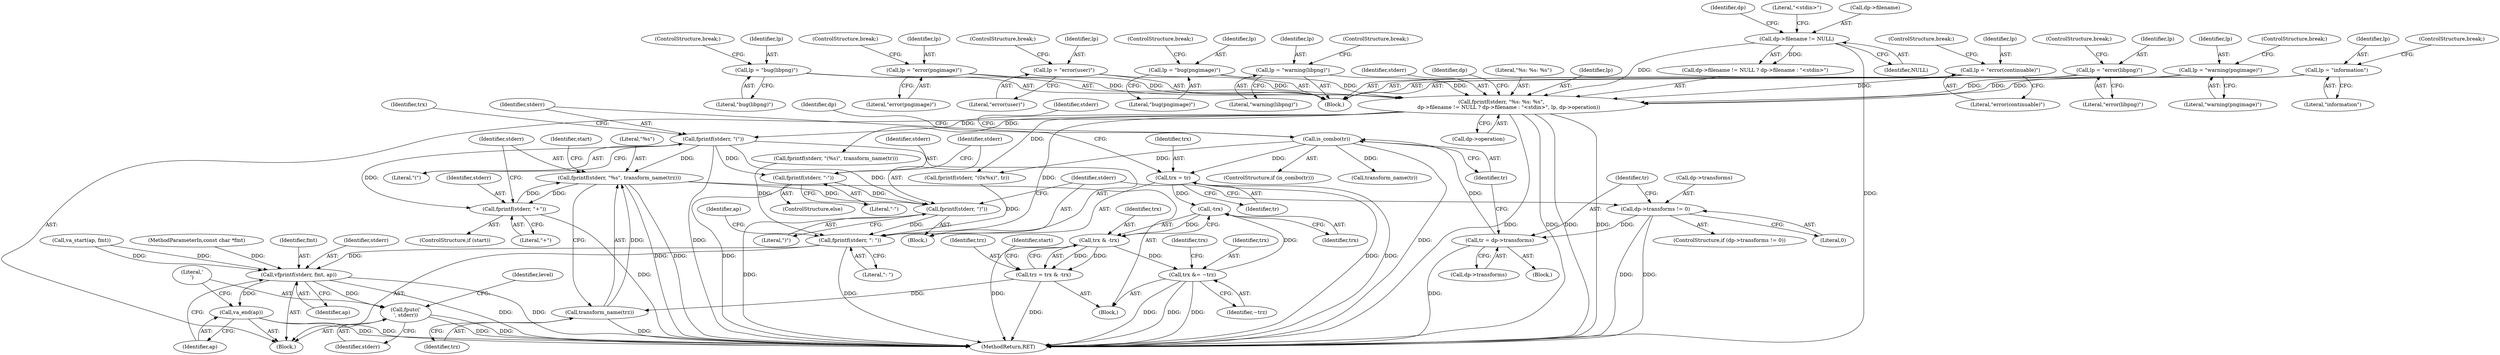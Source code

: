 digraph "0_Android_9d4853418ab2f754c2b63e091c29c5529b8b86ca_22@API" {
"1000267" [label="(Call,fprintf(stderr, \")\"))"];
"1000252" [label="(Call,fprintf(stderr, \"%s\", transform_name(trz)))"];
"1000227" [label="(Call,fprintf(stderr, \"(\"))"];
"1000182" [label="(Call,fprintf(stderr, \"%s: %s: %s\",\n         dp->filename != NULL ? dp->filename : \"<stdin>\", lp, dp->operation))"];
"1000186" [label="(Call,dp->filename != NULL)"];
"1000158" [label="(Call,lp = \"bug(libpng)\")"];
"1000163" [label="(Call,lp = \"error(pngimage)\")"];
"1000168" [label="(Call,lp = \"error(user)\")"];
"1000178" [label="(Call,lp = \"bug(pngimage)\")"];
"1000138" [label="(Call,lp = \"warning(libpng)\")"];
"1000148" [label="(Call,lp = \"error(continuable)\")"];
"1000153" [label="(Call,lp = \"error(libpng)\")"];
"1000143" [label="(Call,lp = \"warning(pngimage)\")"];
"1000133" [label="(Call,lp = \"information\")"];
"1000249" [label="(Call,fprintf(stderr, \"+\"))"];
"1000255" [label="(Call,transform_name(trz))"];
"1000241" [label="(Call,trz = trx & -trx)"];
"1000243" [label="(Call,trx & -trx)"];
"1000245" [label="(Call,-trx)"];
"1000224" [label="(Call,trx = tr)"];
"1000213" [label="(Call,is_combo(tr))"];
"1000207" [label="(Call,tr = dp->transforms)"];
"1000200" [label="(Call,dp->transforms != 0)"];
"1000260" [label="(Call,trx &= ~trz)"];
"1000264" [label="(Call,fprintf(stderr, \"-\"))"];
"1000281" [label="(Call,fprintf(stderr, \": \"))"];
"1000287" [label="(Call,vfprintf(stderr, fmt, ap))"];
"1000291" [label="(Call,va_end(ap))"];
"1000293" [label="(Call,fputc('\n', stderr))"];
"1000281" [label="(Call,fprintf(stderr, \": \"))"];
"1000222" [label="(Block,)"];
"1000192" [label="(Identifier,dp)"];
"1000183" [label="(Identifier,stderr)"];
"1000266" [label="(Literal,\"-\")"];
"1000262" [label="(Identifier,~trz)"];
"1000205" [label="(Block,)"];
"1000219" [label="(Identifier,dp)"];
"1000199" [label="(ControlStructure,if (dp->transforms != 0))"];
"1000291" [label="(Call,va_end(ap))"];
"1000194" [label="(Literal,\"<stdin>\")"];
"1000186" [label="(Call,dp->filename != NULL)"];
"1000285" [label="(Identifier,ap)"];
"1000231" [label="(Identifier,trx)"];
"1000208" [label="(Identifier,tr)"];
"1000133" [label="(Call,lp = \"information\")"];
"1000134" [label="(Identifier,lp)"];
"1000202" [label="(Identifier,dp)"];
"1000166" [label="(ControlStructure,break;)"];
"1000140" [label="(Literal,\"warning(libpng)\")"];
"1000227" [label="(Call,fprintf(stderr, \"(\"))"];
"1000287" [label="(Call,vfprintf(stderr, fmt, ap))"];
"1000271" [label="(Call,fprintf(stderr, \"(0x%x)\", tr))"];
"1000290" [label="(Identifier,ap)"];
"1000256" [label="(Identifier,trz)"];
"1000143" [label="(Call,lp = \"warning(pngimage)\")"];
"1000250" [label="(Identifier,stderr)"];
"1000293" [label="(Call,fputc('\n', stderr))"];
"1000131" [label="(Block,)"];
"1000258" [label="(Identifier,start)"];
"1000180" [label="(Literal,\"bug(pngimage)\")"];
"1000292" [label="(Identifier,ap)"];
"1000282" [label="(Identifier,stderr)"];
"1000269" [label="(Literal,\")\")"];
"1000239" [label="(Block,)"];
"1000241" [label="(Call,trz = trx & -trx)"];
"1000263" [label="(ControlStructure,else)"];
"1000151" [label="(ControlStructure,break;)"];
"1000255" [label="(Call,transform_name(trz))"];
"1000200" [label="(Call,dp->transforms != 0)"];
"1000246" [label="(Identifier,trx)"];
"1000316" [label="(MethodReturn,RET)"];
"1000289" [label="(Identifier,fmt)"];
"1000181" [label="(ControlStructure,break;)"];
"1000185" [label="(Call,dp->filename != NULL ? dp->filename : \"<stdin>\")"];
"1000249" [label="(Call,fprintf(stderr, \"+\"))"];
"1000276" [label="(Call,fprintf(stderr, \"(%s)\", transform_name(tr)))"];
"1000135" [label="(Literal,\"information\")"];
"1000204" [label="(Literal,0)"];
"1000294" [label="(Literal,'\n')"];
"1000165" [label="(Literal,\"error(pngimage)\")"];
"1000164" [label="(Identifier,lp)"];
"1000267" [label="(Call,fprintf(stderr, \")\"))"];
"1000171" [label="(ControlStructure,break;)"];
"1000163" [label="(Call,lp = \"error(pngimage)\")"];
"1000243" [label="(Call,trx & -trx)"];
"1000288" [label="(Identifier,stderr)"];
"1000284" [label="(Call,va_start(ap, fmt))"];
"1000242" [label="(Identifier,trz)"];
"1000149" [label="(Identifier,lp)"];
"1000244" [label="(Identifier,trx)"];
"1000168" [label="(Call,lp = \"error(user)\")"];
"1000238" [label="(Identifier,trx)"];
"1000190" [label="(Identifier,NULL)"];
"1000254" [label="(Literal,\"%s\")"];
"1000170" [label="(Literal,\"error(user)\")"];
"1000248" [label="(Identifier,start)"];
"1000158" [label="(Call,lp = \"bug(libpng)\")"];
"1000144" [label="(Identifier,lp)"];
"1000178" [label="(Call,lp = \"bug(pngimage)\")"];
"1000138" [label="(Call,lp = \"warning(libpng)\")"];
"1000261" [label="(Identifier,trx)"];
"1000295" [label="(Identifier,stderr)"];
"1000169" [label="(Identifier,lp)"];
"1000251" [label="(Literal,\"+\")"];
"1000226" [label="(Identifier,tr)"];
"1000299" [label="(Identifier,level)"];
"1000283" [label="(Literal,\": \")"];
"1000264" [label="(Call,fprintf(stderr, \"-\"))"];
"1000161" [label="(ControlStructure,break;)"];
"1000139" [label="(Identifier,lp)"];
"1000150" [label="(Literal,\"error(continuable)\")"];
"1000253" [label="(Identifier,stderr)"];
"1000201" [label="(Call,dp->transforms)"];
"1000268" [label="(Identifier,stderr)"];
"1000145" [label="(Literal,\"warning(pngimage)\")"];
"1000265" [label="(Identifier,stderr)"];
"1000245" [label="(Call,-trx)"];
"1000153" [label="(Call,lp = \"error(libpng)\")"];
"1000209" [label="(Call,dp->transforms)"];
"1000136" [label="(ControlStructure,break;)"];
"1000107" [label="(MethodParameterIn,const char *fmt)"];
"1000155" [label="(Literal,\"error(libpng)\")"];
"1000252" [label="(Call,fprintf(stderr, \"%s\", transform_name(trz)))"];
"1000187" [label="(Call,dp->filename)"];
"1000148" [label="(Call,lp = \"error(continuable)\")"];
"1000212" [label="(ControlStructure,if (is_combo(tr)))"];
"1000126" [label="(Block,)"];
"1000159" [label="(Identifier,lp)"];
"1000184" [label="(Literal,\"%s: %s: %s\")"];
"1000207" [label="(Call,tr = dp->transforms)"];
"1000214" [label="(Identifier,tr)"];
"1000229" [label="(Literal,\"(\")"];
"1000228" [label="(Identifier,stderr)"];
"1000196" [label="(Call,dp->operation)"];
"1000225" [label="(Identifier,trx)"];
"1000195" [label="(Identifier,lp)"];
"1000141" [label="(ControlStructure,break;)"];
"1000247" [label="(ControlStructure,if (start))"];
"1000182" [label="(Call,fprintf(stderr, \"%s: %s: %s\",\n         dp->filename != NULL ? dp->filename : \"<stdin>\", lp, dp->operation))"];
"1000156" [label="(ControlStructure,break;)"];
"1000224" [label="(Call,trx = tr)"];
"1000279" [label="(Call,transform_name(tr))"];
"1000179" [label="(Identifier,lp)"];
"1000160" [label="(Literal,\"bug(libpng)\")"];
"1000146" [label="(ControlStructure,break;)"];
"1000260" [label="(Call,trx &= ~trz)"];
"1000213" [label="(Call,is_combo(tr))"];
"1000154" [label="(Identifier,lp)"];
"1000277" [label="(Identifier,stderr)"];
"1000267" -> "1000222"  [label="AST: "];
"1000267" -> "1000269"  [label="CFG: "];
"1000268" -> "1000267"  [label="AST: "];
"1000269" -> "1000267"  [label="AST: "];
"1000282" -> "1000267"  [label="CFG: "];
"1000267" -> "1000316"  [label="DDG: "];
"1000252" -> "1000267"  [label="DDG: "];
"1000227" -> "1000267"  [label="DDG: "];
"1000264" -> "1000267"  [label="DDG: "];
"1000267" -> "1000281"  [label="DDG: "];
"1000252" -> "1000239"  [label="AST: "];
"1000252" -> "1000255"  [label="CFG: "];
"1000253" -> "1000252"  [label="AST: "];
"1000254" -> "1000252"  [label="AST: "];
"1000255" -> "1000252"  [label="AST: "];
"1000258" -> "1000252"  [label="CFG: "];
"1000252" -> "1000316"  [label="DDG: "];
"1000252" -> "1000316"  [label="DDG: "];
"1000252" -> "1000249"  [label="DDG: "];
"1000227" -> "1000252"  [label="DDG: "];
"1000249" -> "1000252"  [label="DDG: "];
"1000255" -> "1000252"  [label="DDG: "];
"1000227" -> "1000222"  [label="AST: "];
"1000227" -> "1000229"  [label="CFG: "];
"1000228" -> "1000227"  [label="AST: "];
"1000229" -> "1000227"  [label="AST: "];
"1000231" -> "1000227"  [label="CFG: "];
"1000227" -> "1000316"  [label="DDG: "];
"1000182" -> "1000227"  [label="DDG: "];
"1000227" -> "1000249"  [label="DDG: "];
"1000227" -> "1000264"  [label="DDG: "];
"1000182" -> "1000126"  [label="AST: "];
"1000182" -> "1000196"  [label="CFG: "];
"1000183" -> "1000182"  [label="AST: "];
"1000184" -> "1000182"  [label="AST: "];
"1000185" -> "1000182"  [label="AST: "];
"1000195" -> "1000182"  [label="AST: "];
"1000196" -> "1000182"  [label="AST: "];
"1000202" -> "1000182"  [label="CFG: "];
"1000182" -> "1000316"  [label="DDG: "];
"1000182" -> "1000316"  [label="DDG: "];
"1000182" -> "1000316"  [label="DDG: "];
"1000182" -> "1000316"  [label="DDG: "];
"1000186" -> "1000182"  [label="DDG: "];
"1000158" -> "1000182"  [label="DDG: "];
"1000163" -> "1000182"  [label="DDG: "];
"1000168" -> "1000182"  [label="DDG: "];
"1000178" -> "1000182"  [label="DDG: "];
"1000138" -> "1000182"  [label="DDG: "];
"1000148" -> "1000182"  [label="DDG: "];
"1000153" -> "1000182"  [label="DDG: "];
"1000143" -> "1000182"  [label="DDG: "];
"1000133" -> "1000182"  [label="DDG: "];
"1000182" -> "1000271"  [label="DDG: "];
"1000182" -> "1000276"  [label="DDG: "];
"1000182" -> "1000281"  [label="DDG: "];
"1000186" -> "1000185"  [label="AST: "];
"1000186" -> "1000190"  [label="CFG: "];
"1000187" -> "1000186"  [label="AST: "];
"1000190" -> "1000186"  [label="AST: "];
"1000192" -> "1000186"  [label="CFG: "];
"1000194" -> "1000186"  [label="CFG: "];
"1000186" -> "1000316"  [label="DDG: "];
"1000186" -> "1000185"  [label="DDG: "];
"1000158" -> "1000131"  [label="AST: "];
"1000158" -> "1000160"  [label="CFG: "];
"1000159" -> "1000158"  [label="AST: "];
"1000160" -> "1000158"  [label="AST: "];
"1000161" -> "1000158"  [label="CFG: "];
"1000163" -> "1000131"  [label="AST: "];
"1000163" -> "1000165"  [label="CFG: "];
"1000164" -> "1000163"  [label="AST: "];
"1000165" -> "1000163"  [label="AST: "];
"1000166" -> "1000163"  [label="CFG: "];
"1000168" -> "1000131"  [label="AST: "];
"1000168" -> "1000170"  [label="CFG: "];
"1000169" -> "1000168"  [label="AST: "];
"1000170" -> "1000168"  [label="AST: "];
"1000171" -> "1000168"  [label="CFG: "];
"1000178" -> "1000131"  [label="AST: "];
"1000178" -> "1000180"  [label="CFG: "];
"1000179" -> "1000178"  [label="AST: "];
"1000180" -> "1000178"  [label="AST: "];
"1000181" -> "1000178"  [label="CFG: "];
"1000138" -> "1000131"  [label="AST: "];
"1000138" -> "1000140"  [label="CFG: "];
"1000139" -> "1000138"  [label="AST: "];
"1000140" -> "1000138"  [label="AST: "];
"1000141" -> "1000138"  [label="CFG: "];
"1000148" -> "1000131"  [label="AST: "];
"1000148" -> "1000150"  [label="CFG: "];
"1000149" -> "1000148"  [label="AST: "];
"1000150" -> "1000148"  [label="AST: "];
"1000151" -> "1000148"  [label="CFG: "];
"1000153" -> "1000131"  [label="AST: "];
"1000153" -> "1000155"  [label="CFG: "];
"1000154" -> "1000153"  [label="AST: "];
"1000155" -> "1000153"  [label="AST: "];
"1000156" -> "1000153"  [label="CFG: "];
"1000143" -> "1000131"  [label="AST: "];
"1000143" -> "1000145"  [label="CFG: "];
"1000144" -> "1000143"  [label="AST: "];
"1000145" -> "1000143"  [label="AST: "];
"1000146" -> "1000143"  [label="CFG: "];
"1000133" -> "1000131"  [label="AST: "];
"1000133" -> "1000135"  [label="CFG: "];
"1000134" -> "1000133"  [label="AST: "];
"1000135" -> "1000133"  [label="AST: "];
"1000136" -> "1000133"  [label="CFG: "];
"1000249" -> "1000247"  [label="AST: "];
"1000249" -> "1000251"  [label="CFG: "];
"1000250" -> "1000249"  [label="AST: "];
"1000251" -> "1000249"  [label="AST: "];
"1000253" -> "1000249"  [label="CFG: "];
"1000249" -> "1000316"  [label="DDG: "];
"1000255" -> "1000256"  [label="CFG: "];
"1000256" -> "1000255"  [label="AST: "];
"1000255" -> "1000316"  [label="DDG: "];
"1000241" -> "1000255"  [label="DDG: "];
"1000241" -> "1000239"  [label="AST: "];
"1000241" -> "1000243"  [label="CFG: "];
"1000242" -> "1000241"  [label="AST: "];
"1000243" -> "1000241"  [label="AST: "];
"1000248" -> "1000241"  [label="CFG: "];
"1000241" -> "1000316"  [label="DDG: "];
"1000243" -> "1000241"  [label="DDG: "];
"1000243" -> "1000241"  [label="DDG: "];
"1000243" -> "1000245"  [label="CFG: "];
"1000244" -> "1000243"  [label="AST: "];
"1000245" -> "1000243"  [label="AST: "];
"1000243" -> "1000316"  [label="DDG: "];
"1000245" -> "1000243"  [label="DDG: "];
"1000243" -> "1000260"  [label="DDG: "];
"1000245" -> "1000246"  [label="CFG: "];
"1000246" -> "1000245"  [label="AST: "];
"1000224" -> "1000245"  [label="DDG: "];
"1000260" -> "1000245"  [label="DDG: "];
"1000224" -> "1000222"  [label="AST: "];
"1000224" -> "1000226"  [label="CFG: "];
"1000225" -> "1000224"  [label="AST: "];
"1000226" -> "1000224"  [label="AST: "];
"1000228" -> "1000224"  [label="CFG: "];
"1000224" -> "1000316"  [label="DDG: "];
"1000224" -> "1000316"  [label="DDG: "];
"1000213" -> "1000224"  [label="DDG: "];
"1000213" -> "1000212"  [label="AST: "];
"1000213" -> "1000214"  [label="CFG: "];
"1000214" -> "1000213"  [label="AST: "];
"1000219" -> "1000213"  [label="CFG: "];
"1000277" -> "1000213"  [label="CFG: "];
"1000213" -> "1000316"  [label="DDG: "];
"1000207" -> "1000213"  [label="DDG: "];
"1000213" -> "1000271"  [label="DDG: "];
"1000213" -> "1000279"  [label="DDG: "];
"1000207" -> "1000205"  [label="AST: "];
"1000207" -> "1000209"  [label="CFG: "];
"1000208" -> "1000207"  [label="AST: "];
"1000209" -> "1000207"  [label="AST: "];
"1000214" -> "1000207"  [label="CFG: "];
"1000207" -> "1000316"  [label="DDG: "];
"1000200" -> "1000207"  [label="DDG: "];
"1000200" -> "1000199"  [label="AST: "];
"1000200" -> "1000204"  [label="CFG: "];
"1000201" -> "1000200"  [label="AST: "];
"1000204" -> "1000200"  [label="AST: "];
"1000208" -> "1000200"  [label="CFG: "];
"1000282" -> "1000200"  [label="CFG: "];
"1000200" -> "1000316"  [label="DDG: "];
"1000200" -> "1000316"  [label="DDG: "];
"1000260" -> "1000239"  [label="AST: "];
"1000260" -> "1000262"  [label="CFG: "];
"1000261" -> "1000260"  [label="AST: "];
"1000262" -> "1000260"  [label="AST: "];
"1000238" -> "1000260"  [label="CFG: "];
"1000260" -> "1000316"  [label="DDG: "];
"1000260" -> "1000316"  [label="DDG: "];
"1000260" -> "1000316"  [label="DDG: "];
"1000264" -> "1000263"  [label="AST: "];
"1000264" -> "1000266"  [label="CFG: "];
"1000265" -> "1000264"  [label="AST: "];
"1000266" -> "1000264"  [label="AST: "];
"1000268" -> "1000264"  [label="CFG: "];
"1000264" -> "1000316"  [label="DDG: "];
"1000281" -> "1000126"  [label="AST: "];
"1000281" -> "1000283"  [label="CFG: "];
"1000282" -> "1000281"  [label="AST: "];
"1000283" -> "1000281"  [label="AST: "];
"1000285" -> "1000281"  [label="CFG: "];
"1000281" -> "1000316"  [label="DDG: "];
"1000276" -> "1000281"  [label="DDG: "];
"1000271" -> "1000281"  [label="DDG: "];
"1000281" -> "1000287"  [label="DDG: "];
"1000287" -> "1000126"  [label="AST: "];
"1000287" -> "1000290"  [label="CFG: "];
"1000288" -> "1000287"  [label="AST: "];
"1000289" -> "1000287"  [label="AST: "];
"1000290" -> "1000287"  [label="AST: "];
"1000292" -> "1000287"  [label="CFG: "];
"1000287" -> "1000316"  [label="DDG: "];
"1000287" -> "1000316"  [label="DDG: "];
"1000284" -> "1000287"  [label="DDG: "];
"1000284" -> "1000287"  [label="DDG: "];
"1000107" -> "1000287"  [label="DDG: "];
"1000287" -> "1000291"  [label="DDG: "];
"1000287" -> "1000293"  [label="DDG: "];
"1000291" -> "1000126"  [label="AST: "];
"1000291" -> "1000292"  [label="CFG: "];
"1000292" -> "1000291"  [label="AST: "];
"1000294" -> "1000291"  [label="CFG: "];
"1000291" -> "1000316"  [label="DDG: "];
"1000291" -> "1000316"  [label="DDG: "];
"1000293" -> "1000126"  [label="AST: "];
"1000293" -> "1000295"  [label="CFG: "];
"1000294" -> "1000293"  [label="AST: "];
"1000295" -> "1000293"  [label="AST: "];
"1000299" -> "1000293"  [label="CFG: "];
"1000293" -> "1000316"  [label="DDG: "];
"1000293" -> "1000316"  [label="DDG: "];
}
